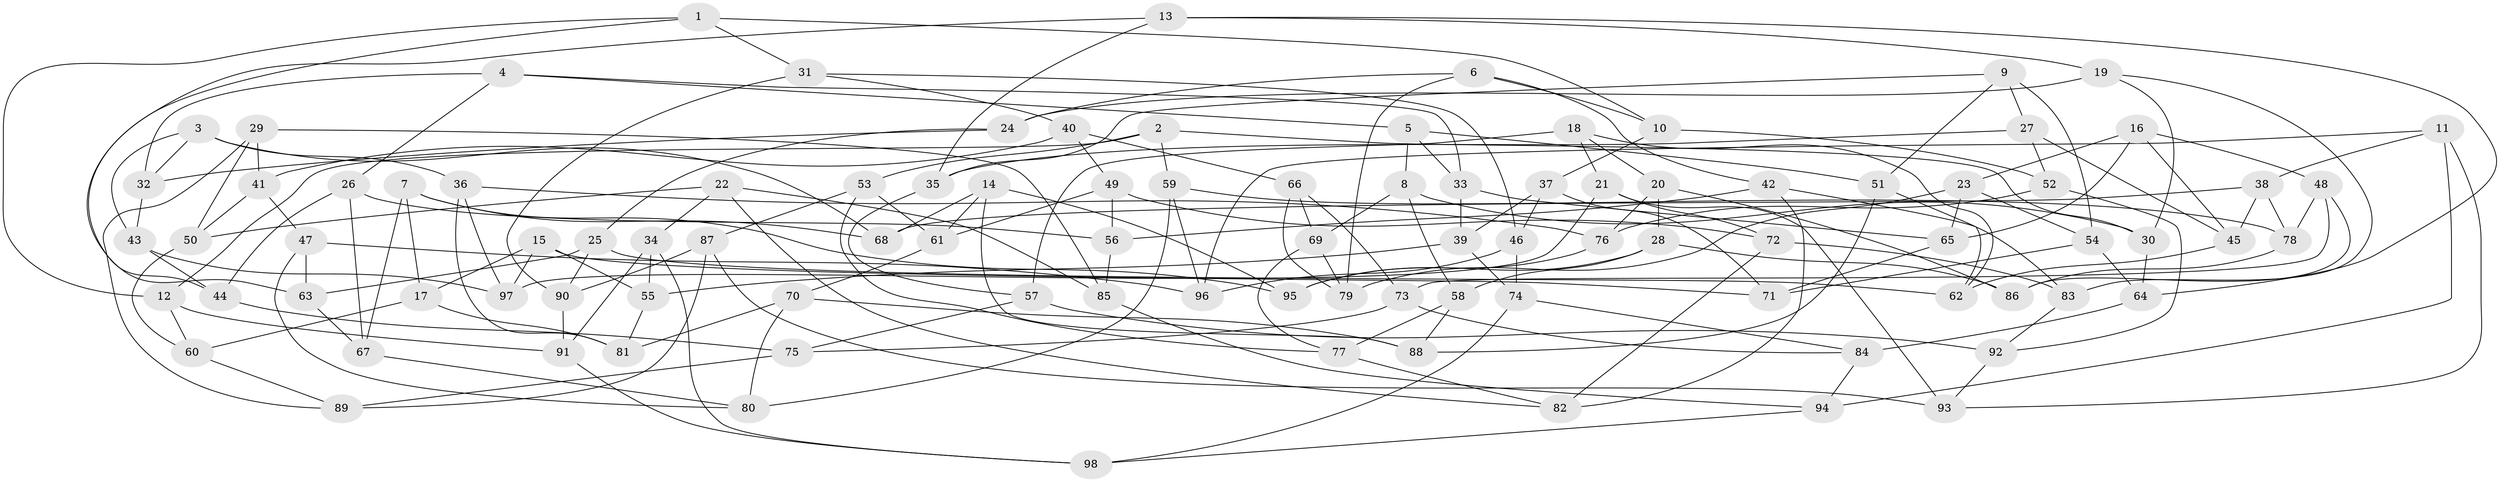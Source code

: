 // Generated by graph-tools (version 1.1) at 2025/26/03/09/25 03:26:58]
// undirected, 98 vertices, 196 edges
graph export_dot {
graph [start="1"]
  node [color=gray90,style=filled];
  1;
  2;
  3;
  4;
  5;
  6;
  7;
  8;
  9;
  10;
  11;
  12;
  13;
  14;
  15;
  16;
  17;
  18;
  19;
  20;
  21;
  22;
  23;
  24;
  25;
  26;
  27;
  28;
  29;
  30;
  31;
  32;
  33;
  34;
  35;
  36;
  37;
  38;
  39;
  40;
  41;
  42;
  43;
  44;
  45;
  46;
  47;
  48;
  49;
  50;
  51;
  52;
  53;
  54;
  55;
  56;
  57;
  58;
  59;
  60;
  61;
  62;
  63;
  64;
  65;
  66;
  67;
  68;
  69;
  70;
  71;
  72;
  73;
  74;
  75;
  76;
  77;
  78;
  79;
  80;
  81;
  82;
  83;
  84;
  85;
  86;
  87;
  88;
  89;
  90;
  91;
  92;
  93;
  94;
  95;
  96;
  97;
  98;
  1 -- 10;
  1 -- 31;
  1 -- 63;
  1 -- 12;
  2 -- 59;
  2 -- 30;
  2 -- 53;
  2 -- 12;
  3 -- 32;
  3 -- 36;
  3 -- 43;
  3 -- 68;
  4 -- 32;
  4 -- 26;
  4 -- 33;
  4 -- 5;
  5 -- 51;
  5 -- 8;
  5 -- 33;
  6 -- 79;
  6 -- 42;
  6 -- 10;
  6 -- 24;
  7 -- 95;
  7 -- 67;
  7 -- 17;
  7 -- 68;
  8 -- 30;
  8 -- 58;
  8 -- 69;
  9 -- 27;
  9 -- 51;
  9 -- 54;
  9 -- 35;
  10 -- 37;
  10 -- 52;
  11 -- 93;
  11 -- 96;
  11 -- 38;
  11 -- 94;
  12 -- 60;
  12 -- 91;
  13 -- 44;
  13 -- 64;
  13 -- 19;
  13 -- 35;
  14 -- 61;
  14 -- 88;
  14 -- 95;
  14 -- 68;
  15 -- 97;
  15 -- 71;
  15 -- 55;
  15 -- 17;
  16 -- 45;
  16 -- 65;
  16 -- 23;
  16 -- 48;
  17 -- 81;
  17 -- 60;
  18 -- 20;
  18 -- 21;
  18 -- 62;
  18 -- 57;
  19 -- 24;
  19 -- 83;
  19 -- 30;
  20 -- 28;
  20 -- 76;
  20 -- 86;
  21 -- 93;
  21 -- 72;
  21 -- 97;
  22 -- 34;
  22 -- 85;
  22 -- 82;
  22 -- 50;
  23 -- 79;
  23 -- 54;
  23 -- 65;
  24 -- 25;
  24 -- 32;
  25 -- 90;
  25 -- 62;
  25 -- 63;
  26 -- 67;
  26 -- 44;
  26 -- 56;
  27 -- 45;
  27 -- 35;
  27 -- 52;
  28 -- 95;
  28 -- 58;
  28 -- 86;
  29 -- 89;
  29 -- 41;
  29 -- 85;
  29 -- 50;
  30 -- 64;
  31 -- 40;
  31 -- 46;
  31 -- 90;
  32 -- 43;
  33 -- 39;
  33 -- 65;
  34 -- 98;
  34 -- 91;
  34 -- 55;
  35 -- 57;
  36 -- 76;
  36 -- 97;
  36 -- 81;
  37 -- 71;
  37 -- 39;
  37 -- 46;
  38 -- 68;
  38 -- 45;
  38 -- 78;
  39 -- 74;
  39 -- 55;
  40 -- 49;
  40 -- 66;
  40 -- 41;
  41 -- 50;
  41 -- 47;
  42 -- 83;
  42 -- 56;
  42 -- 82;
  43 -- 97;
  43 -- 44;
  44 -- 75;
  45 -- 62;
  46 -- 74;
  46 -- 96;
  47 -- 96;
  47 -- 63;
  47 -- 80;
  48 -- 73;
  48 -- 86;
  48 -- 78;
  49 -- 72;
  49 -- 56;
  49 -- 61;
  50 -- 60;
  51 -- 88;
  51 -- 62;
  52 -- 76;
  52 -- 92;
  53 -- 61;
  53 -- 77;
  53 -- 87;
  54 -- 71;
  54 -- 64;
  55 -- 81;
  56 -- 85;
  57 -- 75;
  57 -- 92;
  58 -- 88;
  58 -- 77;
  59 -- 80;
  59 -- 78;
  59 -- 96;
  60 -- 89;
  61 -- 70;
  63 -- 67;
  64 -- 84;
  65 -- 71;
  66 -- 79;
  66 -- 69;
  66 -- 73;
  67 -- 80;
  69 -- 77;
  69 -- 79;
  70 -- 81;
  70 -- 80;
  70 -- 88;
  72 -- 82;
  72 -- 83;
  73 -- 75;
  73 -- 84;
  74 -- 84;
  74 -- 98;
  75 -- 89;
  76 -- 95;
  77 -- 82;
  78 -- 86;
  83 -- 92;
  84 -- 94;
  85 -- 94;
  87 -- 90;
  87 -- 89;
  87 -- 93;
  90 -- 91;
  91 -- 98;
  92 -- 93;
  94 -- 98;
}
